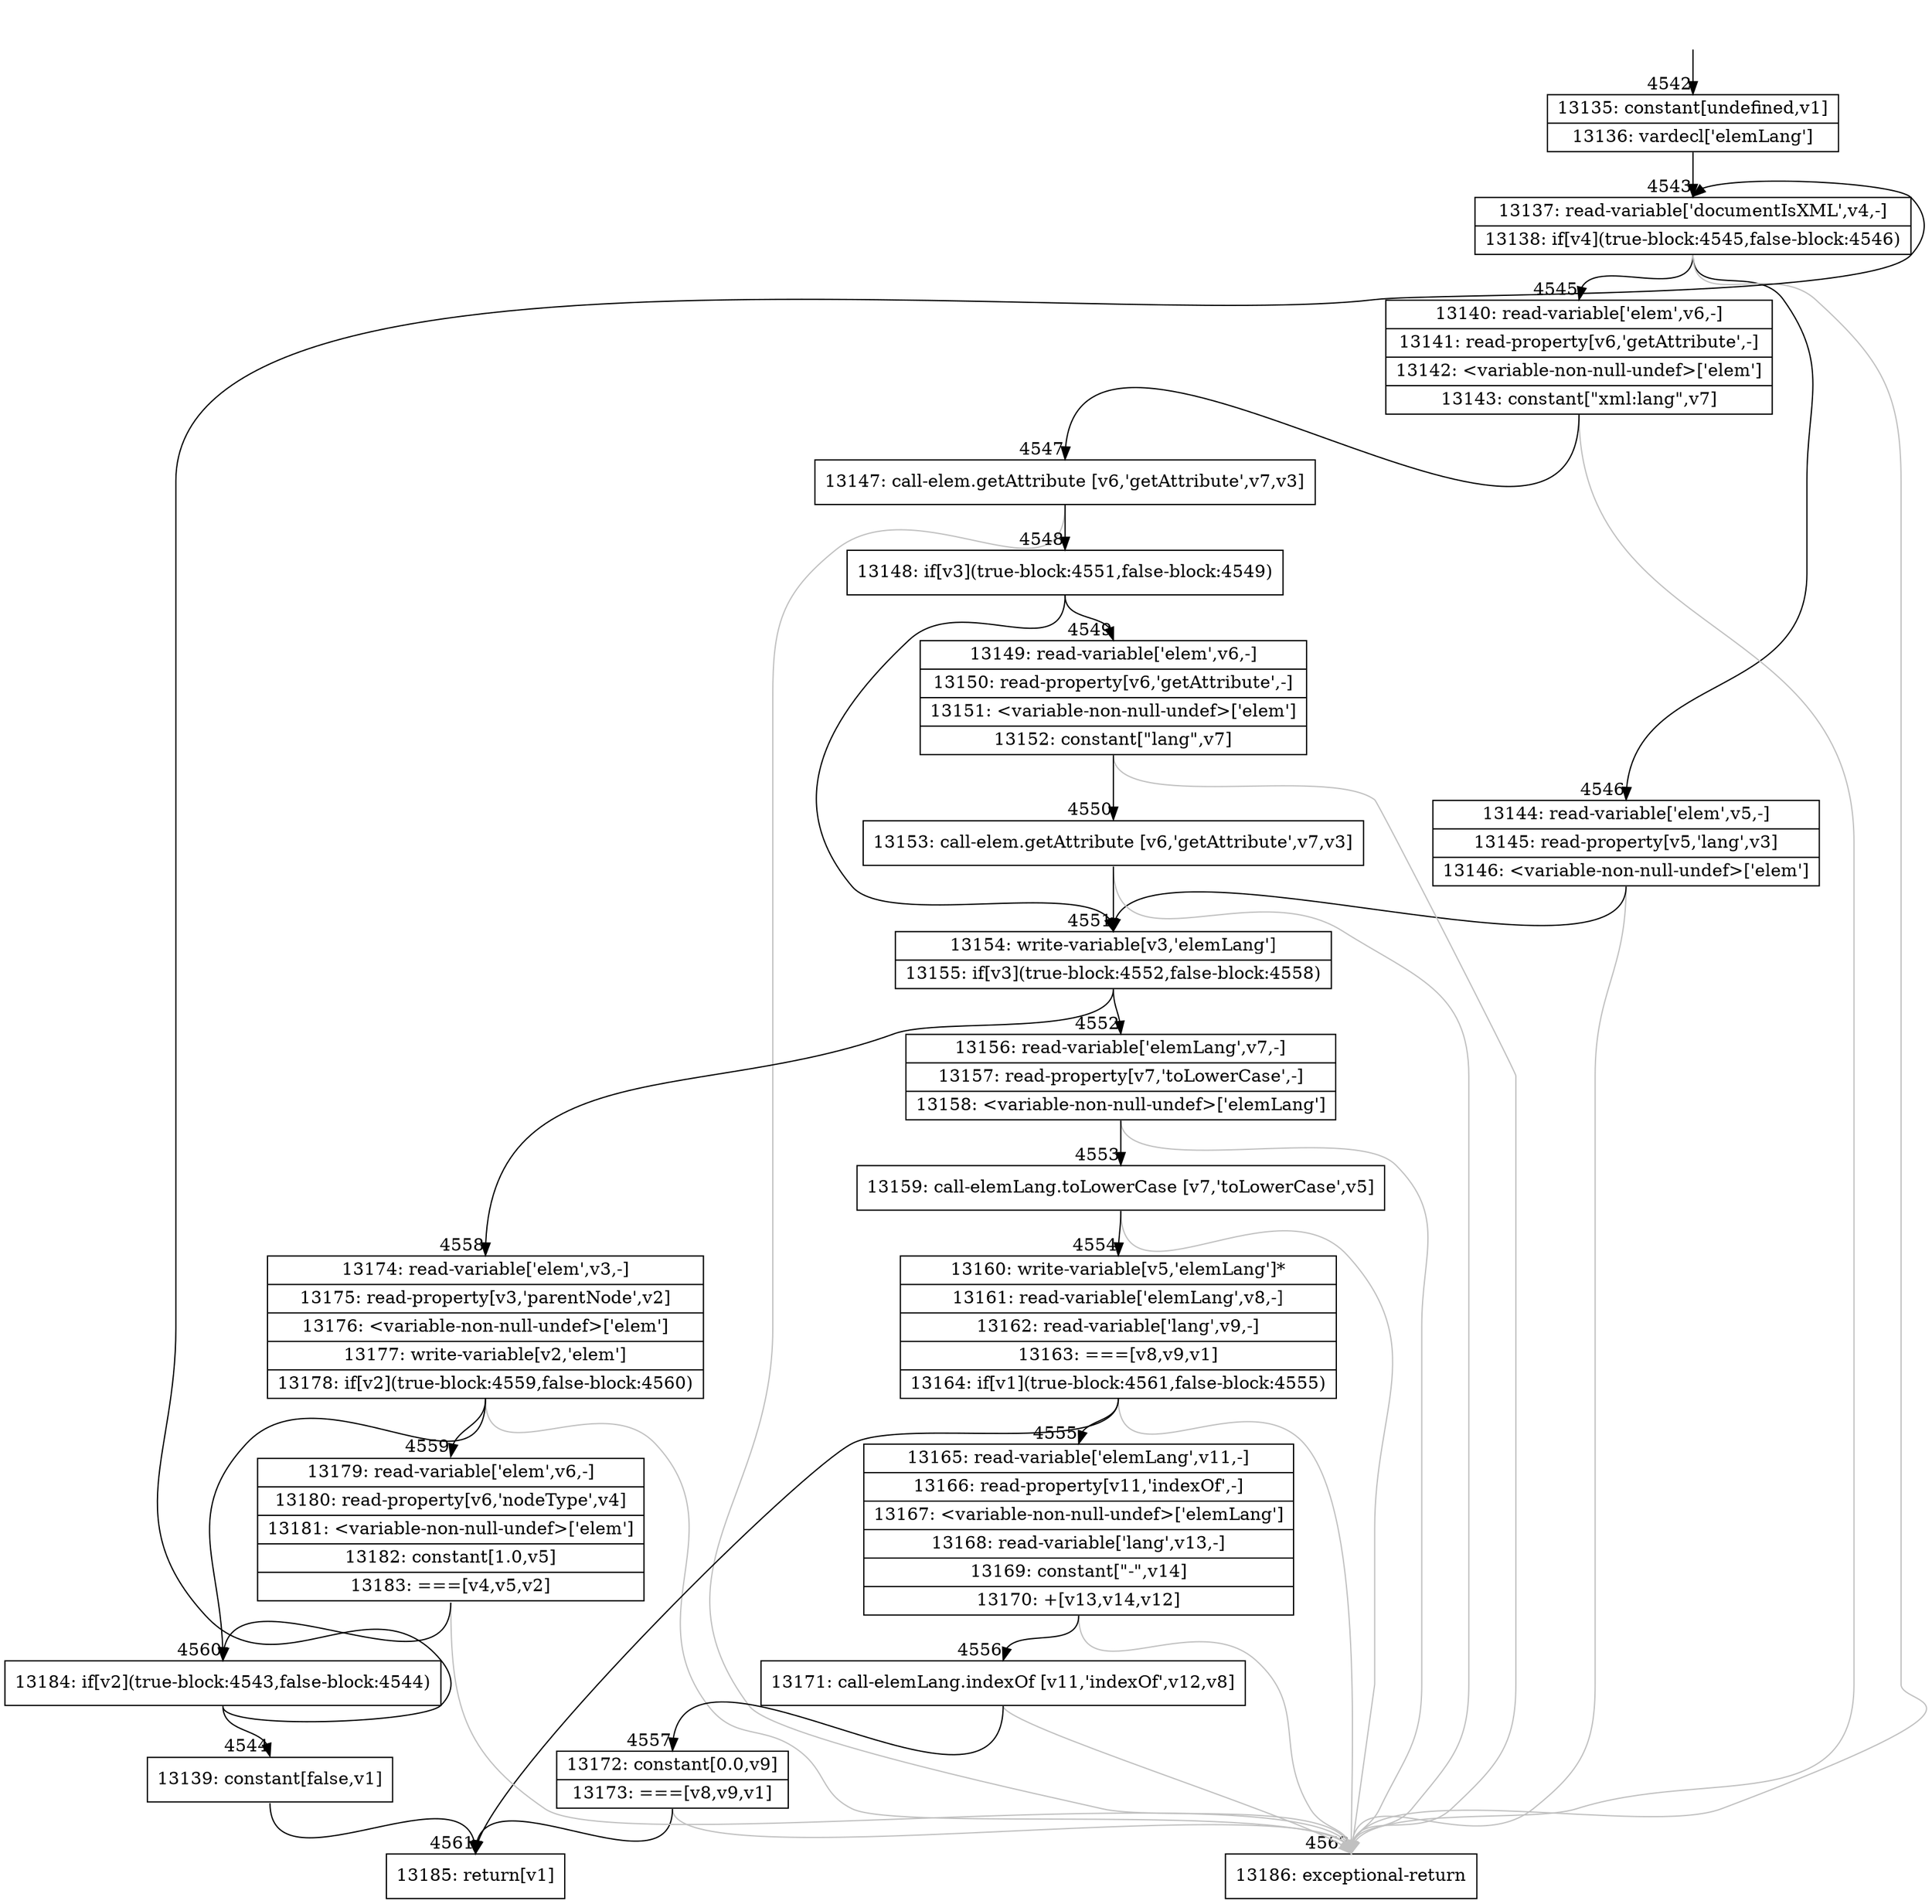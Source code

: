 digraph {
rankdir="TD"
BB_entry297[shape=none,label=""];
BB_entry297 -> BB4542 [tailport=s, headport=n, headlabel="    4542"]
BB4542 [shape=record label="{13135: constant[undefined,v1]|13136: vardecl['elemLang']}" ] 
BB4542 -> BB4543 [tailport=s, headport=n, headlabel="      4543"]
BB4543 [shape=record label="{13137: read-variable['documentIsXML',v4,-]|13138: if[v4](true-block:4545,false-block:4546)}" ] 
BB4543 -> BB4545 [tailport=s, headport=n, headlabel="      4545"]
BB4543 -> BB4546 [tailport=s, headport=n, headlabel="      4546"]
BB4543 -> BB4562 [tailport=s, headport=n, color=gray, headlabel="      4562"]
BB4544 [shape=record label="{13139: constant[false,v1]}" ] 
BB4544 -> BB4561 [tailport=s, headport=n, headlabel="      4561"]
BB4545 [shape=record label="{13140: read-variable['elem',v6,-]|13141: read-property[v6,'getAttribute',-]|13142: \<variable-non-null-undef\>['elem']|13143: constant[\"xml:lang\",v7]}" ] 
BB4545 -> BB4547 [tailport=s, headport=n, headlabel="      4547"]
BB4545 -> BB4562 [tailport=s, headport=n, color=gray]
BB4546 [shape=record label="{13144: read-variable['elem',v5,-]|13145: read-property[v5,'lang',v3]|13146: \<variable-non-null-undef\>['elem']}" ] 
BB4546 -> BB4551 [tailport=s, headport=n, headlabel="      4551"]
BB4546 -> BB4562 [tailport=s, headport=n, color=gray]
BB4547 [shape=record label="{13147: call-elem.getAttribute [v6,'getAttribute',v7,v3]}" ] 
BB4547 -> BB4548 [tailport=s, headport=n, headlabel="      4548"]
BB4547 -> BB4562 [tailport=s, headport=n, color=gray]
BB4548 [shape=record label="{13148: if[v3](true-block:4551,false-block:4549)}" ] 
BB4548 -> BB4551 [tailport=s, headport=n]
BB4548 -> BB4549 [tailport=s, headport=n, headlabel="      4549"]
BB4549 [shape=record label="{13149: read-variable['elem',v6,-]|13150: read-property[v6,'getAttribute',-]|13151: \<variable-non-null-undef\>['elem']|13152: constant[\"lang\",v7]}" ] 
BB4549 -> BB4550 [tailport=s, headport=n, headlabel="      4550"]
BB4549 -> BB4562 [tailport=s, headport=n, color=gray]
BB4550 [shape=record label="{13153: call-elem.getAttribute [v6,'getAttribute',v7,v3]}" ] 
BB4550 -> BB4551 [tailport=s, headport=n]
BB4550 -> BB4562 [tailport=s, headport=n, color=gray]
BB4551 [shape=record label="{13154: write-variable[v3,'elemLang']|13155: if[v3](true-block:4552,false-block:4558)}" ] 
BB4551 -> BB4552 [tailport=s, headport=n, headlabel="      4552"]
BB4551 -> BB4558 [tailport=s, headport=n, headlabel="      4558"]
BB4552 [shape=record label="{13156: read-variable['elemLang',v7,-]|13157: read-property[v7,'toLowerCase',-]|13158: \<variable-non-null-undef\>['elemLang']}" ] 
BB4552 -> BB4553 [tailport=s, headport=n, headlabel="      4553"]
BB4552 -> BB4562 [tailport=s, headport=n, color=gray]
BB4553 [shape=record label="{13159: call-elemLang.toLowerCase [v7,'toLowerCase',v5]}" ] 
BB4553 -> BB4554 [tailport=s, headport=n, headlabel="      4554"]
BB4553 -> BB4562 [tailport=s, headport=n, color=gray]
BB4554 [shape=record label="{13160: write-variable[v5,'elemLang']*|13161: read-variable['elemLang',v8,-]|13162: read-variable['lang',v9,-]|13163: ===[v8,v9,v1]|13164: if[v1](true-block:4561,false-block:4555)}" ] 
BB4554 -> BB4561 [tailport=s, headport=n]
BB4554 -> BB4555 [tailport=s, headport=n, headlabel="      4555"]
BB4554 -> BB4562 [tailport=s, headport=n, color=gray]
BB4555 [shape=record label="{13165: read-variable['elemLang',v11,-]|13166: read-property[v11,'indexOf',-]|13167: \<variable-non-null-undef\>['elemLang']|13168: read-variable['lang',v13,-]|13169: constant[\"-\",v14]|13170: +[v13,v14,v12]}" ] 
BB4555 -> BB4556 [tailport=s, headport=n, headlabel="      4556"]
BB4555 -> BB4562 [tailport=s, headport=n, color=gray]
BB4556 [shape=record label="{13171: call-elemLang.indexOf [v11,'indexOf',v12,v8]}" ] 
BB4556 -> BB4557 [tailport=s, headport=n, headlabel="      4557"]
BB4556 -> BB4562 [tailport=s, headport=n, color=gray]
BB4557 [shape=record label="{13172: constant[0.0,v9]|13173: ===[v8,v9,v1]}" ] 
BB4557 -> BB4561 [tailport=s, headport=n]
BB4557 -> BB4562 [tailport=s, headport=n, color=gray]
BB4558 [shape=record label="{13174: read-variable['elem',v3,-]|13175: read-property[v3,'parentNode',v2]|13176: \<variable-non-null-undef\>['elem']|13177: write-variable[v2,'elem']|13178: if[v2](true-block:4559,false-block:4560)}" ] 
BB4558 -> BB4560 [tailport=s, headport=n, headlabel="      4560"]
BB4558 -> BB4559 [tailport=s, headport=n, headlabel="      4559"]
BB4558 -> BB4562 [tailport=s, headport=n, color=gray]
BB4559 [shape=record label="{13179: read-variable['elem',v6,-]|13180: read-property[v6,'nodeType',v4]|13181: \<variable-non-null-undef\>['elem']|13182: constant[1.0,v5]|13183: ===[v4,v5,v2]}" ] 
BB4559 -> BB4560 [tailport=s, headport=n]
BB4559 -> BB4562 [tailport=s, headport=n, color=gray]
BB4560 [shape=record label="{13184: if[v2](true-block:4543,false-block:4544)}" ] 
BB4560 -> BB4543 [tailport=s, headport=n]
BB4560 -> BB4544 [tailport=s, headport=n, headlabel="      4544"]
BB4561 [shape=record label="{13185: return[v1]}" ] 
BB4562 [shape=record label="{13186: exceptional-return}" ] 
}
